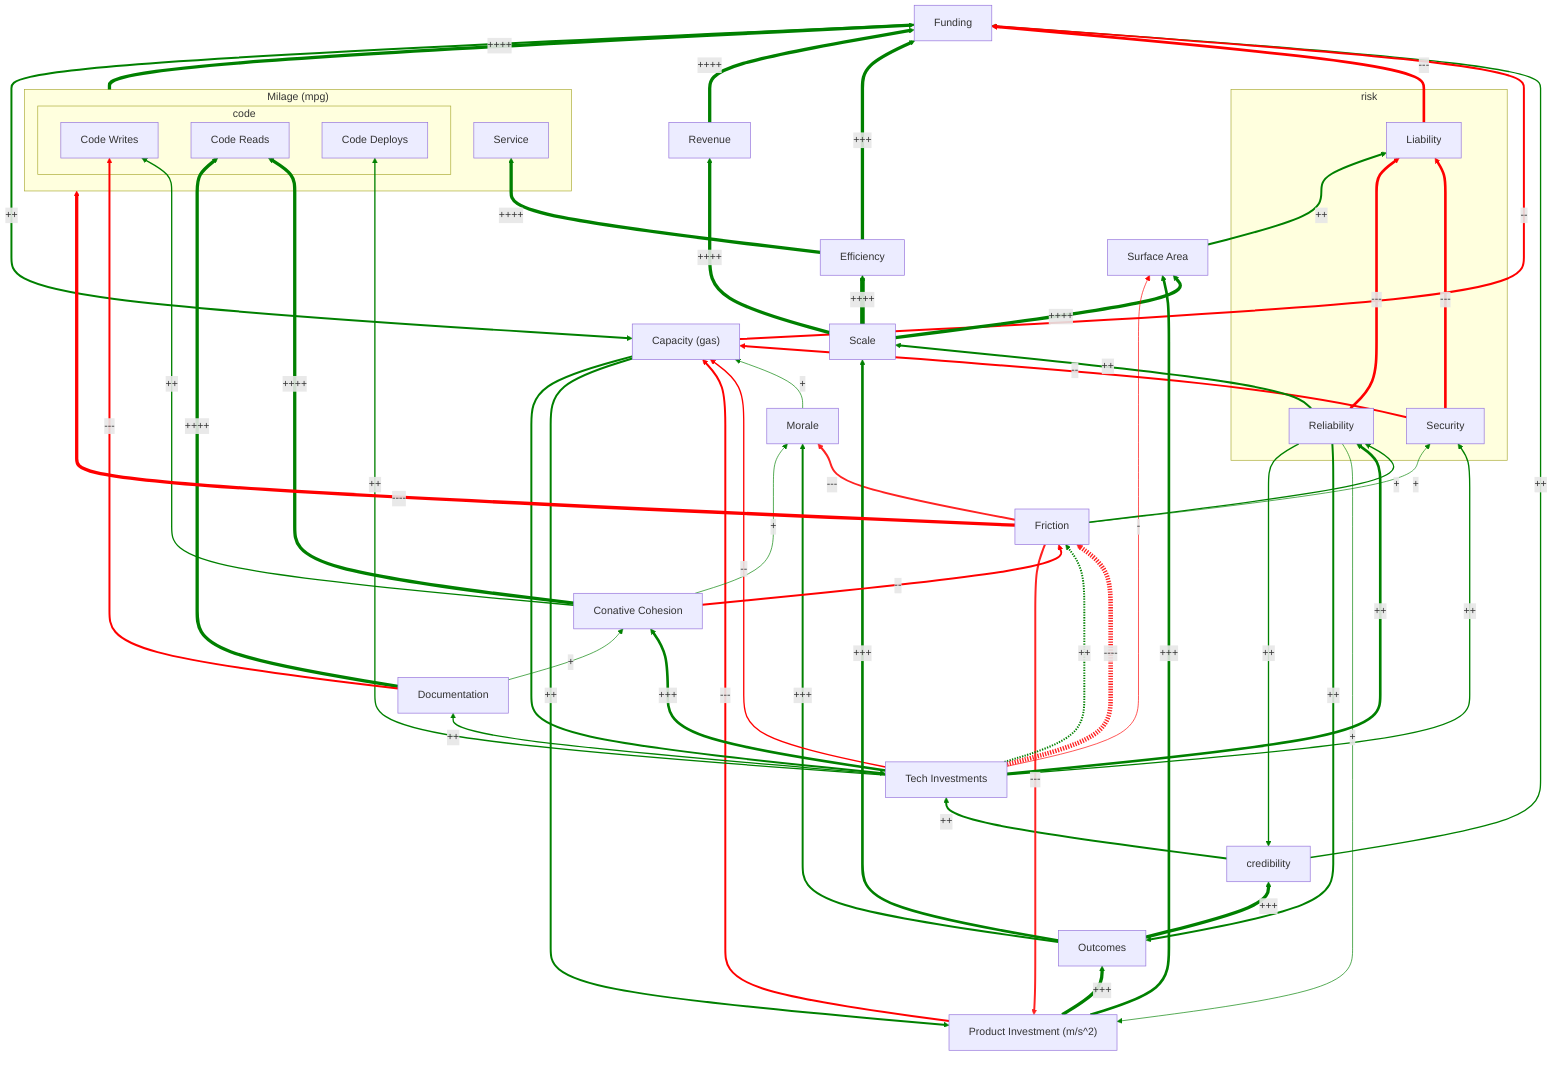 graph BT
    velocity["Product Investment (m/s^2)"]
    documentation["Documentation"]
    security["Security"]
    cohesion["Conative Cohesion"]
    outcomes["Outcomes"]
    liability["Liability"]
    surface_area["Surface Area"]
    morale["Morale"]
    efficiency["Efficiency"]
    scale["Scale"]
    revenue["Revenue"]
    funding["Funding"]

    subgraph milage["Milage (mpg)"]
        subgraph code
            code_writes["Code Writes"]
            code_reads["Code Reads"]
            code_deploys["Code Deploys"]
        end
        service["Service"]
    end

    subgraph risk
        liability
        security
        reliability
    end


    morale -->|+| capacity["Product Investment (m/s^2)"]
    linkStyle 0 stroke:green,stroke-width:1px

    credibility -->|++| tech_investments[Tech Investments]
    linkStyle 1 stroke:green,stroke-width:3px

    friction[Friction] -->|---| velocity
    linkStyle 2 stroke:#f22,stroke-width:3px

    velocity -->|+++| outcomes
    linkStyle 3 stroke:green,stroke-width:5px

    tech_investments -.->|----| friction
    linkStyle 4 stroke:#f22,stroke-width:7px

    tech_investments -.->|++| friction
    linkStyle 5 stroke:green,stroke-width:3px

    capacity["Capacity (gas)"] -->|++| velocity
    linkStyle 6 stroke:green,stroke-width:3px

    friction -->|---| morale
    linkStyle 7 stroke:#f22,stroke-width:3px

    credibility -->|++| funding
    linkStyle 8 stroke:green,stroke-width:2px

    funding -->|++| capacity
    linkStyle 9 stroke:green,stroke-width:3px

    capacity -->|--| funding
    linkStyle 10 stroke:red,stroke-width:3px

    friction -->|+| reliability[Reliability]
    linkStyle 11 stroke:green,stroke-width:2px

    reliability -->|+| velocity
    linkStyle 12 stroke:green,stroke-width:1px


    outcomes -->|+++| credibility
    linkStyle 13 stroke:green,stroke-width:5px

    reliability -->|++| outcomes
    linkStyle 14 stroke:green,stroke-width:3px

    tech_investments -->|++| reliability
    linkStyle 15 stroke:green,stroke-width:4px

    security -->|---| liability
    linkStyle 16 stroke:red,stroke-width:4px

    liability -->|---| funding
    linkStyle 17 stroke:red,stroke-width:4px

    security -->|--| capacity
    linkStyle 18 stroke:red,stroke-width:3px

    outcomes -->|+++| morale
    linkStyle 19 stroke:green,stroke-width:3px

    tech_investments -->|++| security
    linkStyle 20 stroke:green,stroke-width:2px

    tech_investments -->|--| capacity
    linkStyle 21 stroke:red,stroke-width:2px

    reliability -->|++| credibility
    linkStyle 22 stroke:green,stroke-width:2px

    velocity -->|---| capacity
    linkStyle 23 stroke:red,stroke-width:3px

    capacity --> tech_investments
    linkStyle 24 stroke:green,stroke-width:3px

    reliability -->|---| liability
    linkStyle 25 stroke:red,stroke-width:4px

    outcomes -->|+++| scale
    linkStyle 26 stroke:green,stroke-width:4px

    reliability -->|++| scale 
    linkStyle 27 stroke:green,stroke-width:3px

    scale -->|++++| efficiency 
    linkStyle 28 stroke:green,stroke-width:7px

    efficiency -->|+++| funding
    linkStyle 29 stroke:green,stroke-width:5px

    tech_investments -->|+++| cohesion
    linkStyle 30 stroke:green,stroke-width:4px

    scale -->|++++| surface_area
    linkStyle 31 stroke:green,stroke-width:5px

    surface_area -->|++| liability
    linkStyle 32 stroke:green,stroke-width:3px

    velocity -->|+++| surface_area
    linkStyle 33 stroke:green,stroke-width:4px

    tech_investments -->|-| surface_area
    linkStyle 34 stroke:red,stroke-width:1px

    cohesion -->|--| friction
    linkStyle 35 stroke:red,stroke-width:3px

    cohesion -->|+| morale
    linkStyle 36 stroke:green,stroke-width:1px

    friction -->|+| security
    linkStyle 37 stroke:green,stroke-width:1px

    cohesion -->|++++| code_reads
    linkStyle 38 stroke:green,stroke-width:5px

    cohesion -->|++| code_writes
    linkStyle 39 stroke:green,stroke-width:2px

    efficiency -->|++++| service
    linkStyle 40 stroke:green,stroke-width:5px

    friction -->|----| milage
    linkStyle 41 stroke:red,stroke-width:5px

    tech_investments -->|++| code_deploys
    linkStyle 42 stroke:green,stroke-width:2px

    milage -->|++++| funding
    linkStyle 43 stroke:green,stroke-width:5px

    revenue -->|++++| funding
    linkStyle 44 stroke:green,stroke-width:5px

    scale -->|++++| revenue
    linkStyle 45 stroke:green,stroke-width:5px

    documentation -->|++++| code_reads
    linkStyle 46 stroke:green,stroke-width:5px

    documentation -->|---| code_writes
    linkStyle 47 stroke:red,stroke-width:3px

    tech_investments -->|++| documentation
    linkStyle 48 stroke:green,stroke-width:2px

    documentation --> |+| cohesion
    linkStyle 49 stroke:green,stroke-width:1px